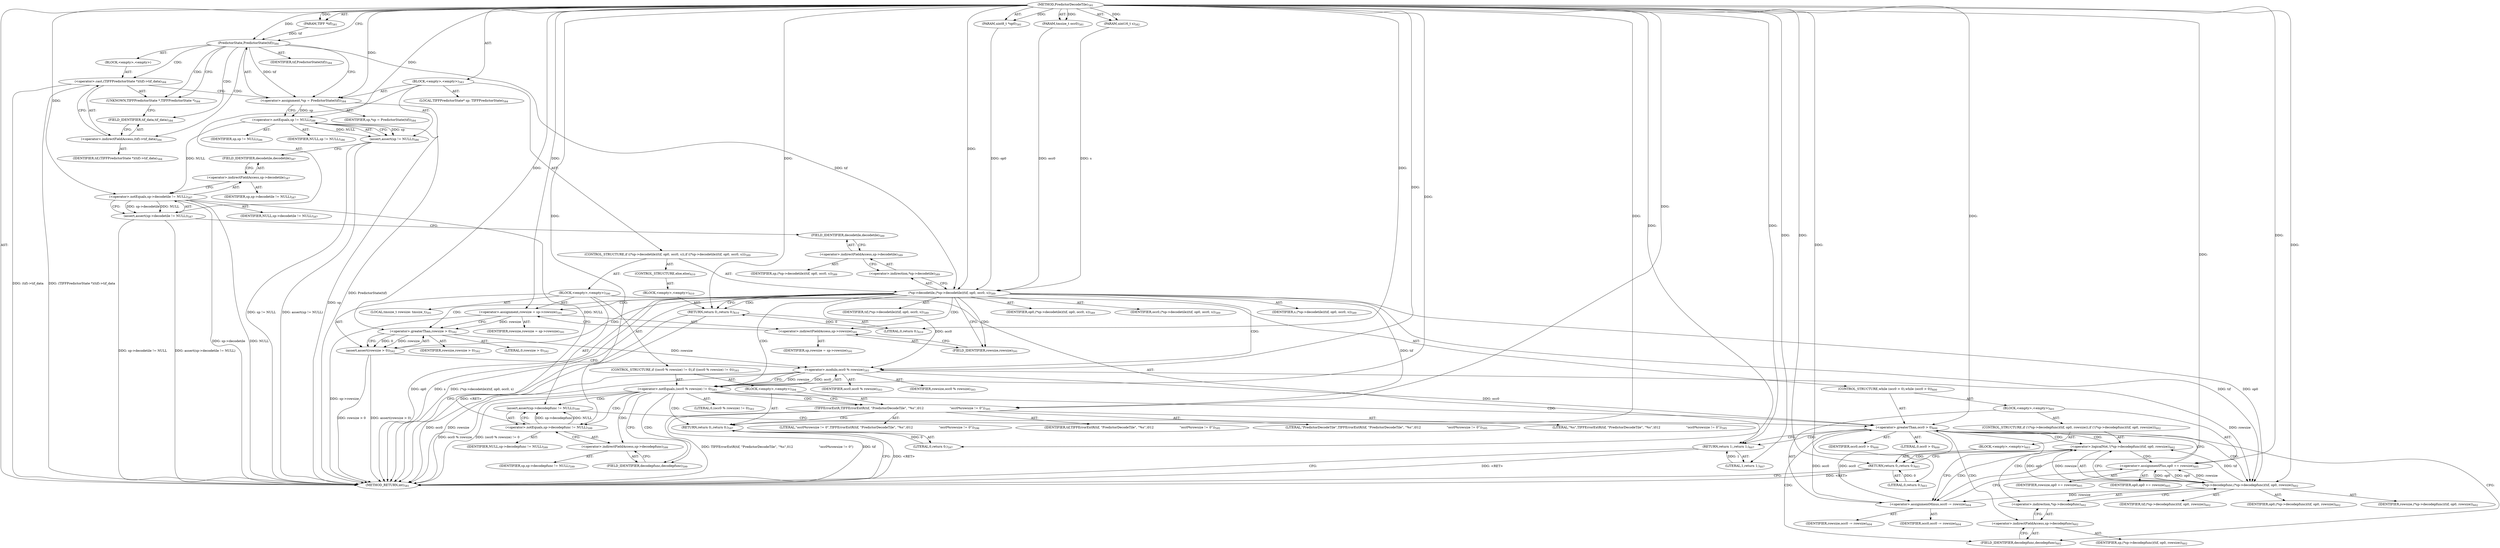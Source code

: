 digraph "PredictorDecodeTile" {  
"37663" [label = <(METHOD,PredictorDecodeTile)<SUB>581</SUB>> ]
"37664" [label = <(PARAM,TIFF *tif)<SUB>581</SUB>> ]
"37665" [label = <(PARAM,uint8_t *op0)<SUB>581</SUB>> ]
"37666" [label = <(PARAM,tmsize_t occ0)<SUB>581</SUB>> ]
"37667" [label = <(PARAM,uint16_t s)<SUB>582</SUB>> ]
"37668" [label = <(BLOCK,&lt;empty&gt;,&lt;empty&gt;)<SUB>583</SUB>> ]
"37669" [label = <(LOCAL,TIFFPredictorState* sp: TIFFPredictorState)<SUB>584</SUB>> ]
"37670" [label = <(&lt;operator&gt;.assignment,*sp = PredictorState(tif))<SUB>584</SUB>> ]
"37671" [label = <(IDENTIFIER,sp,*sp = PredictorState(tif))<SUB>584</SUB>> ]
"37672" [label = <(PredictorState,PredictorState(tif))<SUB>584</SUB>> ]
"37673" [label = <(IDENTIFIER,tif,PredictorState(tif))<SUB>584</SUB>> ]
"37674" [label = <(BLOCK,&lt;empty&gt;,&lt;empty&gt;)> ]
"37675" [label = <(&lt;operator&gt;.cast,(TIFFPredictorState *)(tif)-&gt;tif_data)<SUB>584</SUB>> ]
"37676" [label = <(UNKNOWN,TIFFPredictorState *,TIFFPredictorState *)<SUB>584</SUB>> ]
"37677" [label = <(&lt;operator&gt;.indirectFieldAccess,(tif)-&gt;tif_data)<SUB>584</SUB>> ]
"37678" [label = <(IDENTIFIER,tif,(TIFFPredictorState *)(tif)-&gt;tif_data)<SUB>584</SUB>> ]
"37679" [label = <(FIELD_IDENTIFIER,tif_data,tif_data)<SUB>584</SUB>> ]
"37680" [label = <(assert,assert(sp != NULL))<SUB>586</SUB>> ]
"37681" [label = <(&lt;operator&gt;.notEquals,sp != NULL)<SUB>586</SUB>> ]
"37682" [label = <(IDENTIFIER,sp,sp != NULL)<SUB>586</SUB>> ]
"37683" [label = <(IDENTIFIER,NULL,sp != NULL)<SUB>586</SUB>> ]
"37684" [label = <(assert,assert(sp-&gt;decodetile != NULL))<SUB>587</SUB>> ]
"37685" [label = <(&lt;operator&gt;.notEquals,sp-&gt;decodetile != NULL)<SUB>587</SUB>> ]
"37686" [label = <(&lt;operator&gt;.indirectFieldAccess,sp-&gt;decodetile)<SUB>587</SUB>> ]
"37687" [label = <(IDENTIFIER,sp,sp-&gt;decodetile != NULL)<SUB>587</SUB>> ]
"37688" [label = <(FIELD_IDENTIFIER,decodetile,decodetile)<SUB>587</SUB>> ]
"37689" [label = <(IDENTIFIER,NULL,sp-&gt;decodetile != NULL)<SUB>587</SUB>> ]
"37690" [label = <(CONTROL_STRUCTURE,if ((*sp-&gt;decodetile)(tif, op0, occ0, s)),if ((*sp-&gt;decodetile)(tif, op0, occ0, s)))<SUB>589</SUB>> ]
"37691" [label = <(*sp-&gt;decodetile,(*sp-&gt;decodetile)(tif, op0, occ0, s))<SUB>589</SUB>> ]
"37692" [label = <(&lt;operator&gt;.indirection,*sp-&gt;decodetile)<SUB>589</SUB>> ]
"37693" [label = <(&lt;operator&gt;.indirectFieldAccess,sp-&gt;decodetile)<SUB>589</SUB>> ]
"37694" [label = <(IDENTIFIER,sp,(*sp-&gt;decodetile)(tif, op0, occ0, s))<SUB>589</SUB>> ]
"37695" [label = <(FIELD_IDENTIFIER,decodetile,decodetile)<SUB>589</SUB>> ]
"37696" [label = <(IDENTIFIER,tif,(*sp-&gt;decodetile)(tif, op0, occ0, s))<SUB>589</SUB>> ]
"37697" [label = <(IDENTIFIER,op0,(*sp-&gt;decodetile)(tif, op0, occ0, s))<SUB>589</SUB>> ]
"37698" [label = <(IDENTIFIER,occ0,(*sp-&gt;decodetile)(tif, op0, occ0, s))<SUB>589</SUB>> ]
"37699" [label = <(IDENTIFIER,s,(*sp-&gt;decodetile)(tif, op0, occ0, s))<SUB>589</SUB>> ]
"37700" [label = <(BLOCK,&lt;empty&gt;,&lt;empty&gt;)<SUB>590</SUB>> ]
"37701" [label = <(LOCAL,tmsize_t rowsize: tmsize_t)<SUB>591</SUB>> ]
"37702" [label = <(&lt;operator&gt;.assignment,rowsize = sp-&gt;rowsize)<SUB>591</SUB>> ]
"37703" [label = <(IDENTIFIER,rowsize,rowsize = sp-&gt;rowsize)<SUB>591</SUB>> ]
"37704" [label = <(&lt;operator&gt;.indirectFieldAccess,sp-&gt;rowsize)<SUB>591</SUB>> ]
"37705" [label = <(IDENTIFIER,sp,rowsize = sp-&gt;rowsize)<SUB>591</SUB>> ]
"37706" [label = <(FIELD_IDENTIFIER,rowsize,rowsize)<SUB>591</SUB>> ]
"37707" [label = <(assert,assert(rowsize &gt; 0))<SUB>592</SUB>> ]
"37708" [label = <(&lt;operator&gt;.greaterThan,rowsize &gt; 0)<SUB>592</SUB>> ]
"37709" [label = <(IDENTIFIER,rowsize,rowsize &gt; 0)<SUB>592</SUB>> ]
"37710" [label = <(LITERAL,0,rowsize &gt; 0)<SUB>592</SUB>> ]
"37711" [label = <(CONTROL_STRUCTURE,if ((occ0 % rowsize) != 0),if ((occ0 % rowsize) != 0))<SUB>593</SUB>> ]
"37712" [label = <(&lt;operator&gt;.notEquals,(occ0 % rowsize) != 0)<SUB>593</SUB>> ]
"37713" [label = <(&lt;operator&gt;.modulo,occ0 % rowsize)<SUB>593</SUB>> ]
"37714" [label = <(IDENTIFIER,occ0,occ0 % rowsize)<SUB>593</SUB>> ]
"37715" [label = <(IDENTIFIER,rowsize,occ0 % rowsize)<SUB>593</SUB>> ]
"37716" [label = <(LITERAL,0,(occ0 % rowsize) != 0)<SUB>593</SUB>> ]
"37717" [label = <(BLOCK,&lt;empty&gt;,&lt;empty&gt;)<SUB>594</SUB>> ]
"37718" [label = <(TIFFErrorExtR,TIFFErrorExtR(tif, &quot;PredictorDecodeTile&quot;, &quot;%s&quot;,\012                          &quot;occ0%rowsize != 0&quot;))<SUB>595</SUB>> ]
"37719" [label = <(IDENTIFIER,tif,TIFFErrorExtR(tif, &quot;PredictorDecodeTile&quot;, &quot;%s&quot;,\012                          &quot;occ0%rowsize != 0&quot;))<SUB>595</SUB>> ]
"37720" [label = <(LITERAL,&quot;PredictorDecodeTile&quot;,TIFFErrorExtR(tif, &quot;PredictorDecodeTile&quot;, &quot;%s&quot;,\012                          &quot;occ0%rowsize != 0&quot;))<SUB>595</SUB>> ]
"37721" [label = <(LITERAL,&quot;%s&quot;,TIFFErrorExtR(tif, &quot;PredictorDecodeTile&quot;, &quot;%s&quot;,\012                          &quot;occ0%rowsize != 0&quot;))<SUB>595</SUB>> ]
"37722" [label = <(LITERAL,&quot;occ0%rowsize != 0&quot;,TIFFErrorExtR(tif, &quot;PredictorDecodeTile&quot;, &quot;%s&quot;,\012                          &quot;occ0%rowsize != 0&quot;))<SUB>596</SUB>> ]
"37723" [label = <(RETURN,return 0;,return 0;)<SUB>597</SUB>> ]
"37724" [label = <(LITERAL,0,return 0;)<SUB>597</SUB>> ]
"37725" [label = <(assert,assert(sp-&gt;decodepfunc != NULL))<SUB>599</SUB>> ]
"37726" [label = <(&lt;operator&gt;.notEquals,sp-&gt;decodepfunc != NULL)<SUB>599</SUB>> ]
"37727" [label = <(&lt;operator&gt;.indirectFieldAccess,sp-&gt;decodepfunc)<SUB>599</SUB>> ]
"37728" [label = <(IDENTIFIER,sp,sp-&gt;decodepfunc != NULL)<SUB>599</SUB>> ]
"37729" [label = <(FIELD_IDENTIFIER,decodepfunc,decodepfunc)<SUB>599</SUB>> ]
"37730" [label = <(IDENTIFIER,NULL,sp-&gt;decodepfunc != NULL)<SUB>599</SUB>> ]
"37731" [label = <(CONTROL_STRUCTURE,while (occ0 &gt; 0),while (occ0 &gt; 0))<SUB>600</SUB>> ]
"37732" [label = <(&lt;operator&gt;.greaterThan,occ0 &gt; 0)<SUB>600</SUB>> ]
"37733" [label = <(IDENTIFIER,occ0,occ0 &gt; 0)<SUB>600</SUB>> ]
"37734" [label = <(LITERAL,0,occ0 &gt; 0)<SUB>600</SUB>> ]
"37735" [label = <(BLOCK,&lt;empty&gt;,&lt;empty&gt;)<SUB>601</SUB>> ]
"37736" [label = <(CONTROL_STRUCTURE,if (!(*sp-&gt;decodepfunc)(tif, op0, rowsize)),if (!(*sp-&gt;decodepfunc)(tif, op0, rowsize)))<SUB>602</SUB>> ]
"37737" [label = <(&lt;operator&gt;.logicalNot,!(*sp-&gt;decodepfunc)(tif, op0, rowsize))<SUB>602</SUB>> ]
"37738" [label = <(*sp-&gt;decodepfunc,(*sp-&gt;decodepfunc)(tif, op0, rowsize))<SUB>602</SUB>> ]
"37739" [label = <(&lt;operator&gt;.indirection,*sp-&gt;decodepfunc)<SUB>602</SUB>> ]
"37740" [label = <(&lt;operator&gt;.indirectFieldAccess,sp-&gt;decodepfunc)<SUB>602</SUB>> ]
"37741" [label = <(IDENTIFIER,sp,(*sp-&gt;decodepfunc)(tif, op0, rowsize))<SUB>602</SUB>> ]
"37742" [label = <(FIELD_IDENTIFIER,decodepfunc,decodepfunc)<SUB>602</SUB>> ]
"37743" [label = <(IDENTIFIER,tif,(*sp-&gt;decodepfunc)(tif, op0, rowsize))<SUB>602</SUB>> ]
"37744" [label = <(IDENTIFIER,op0,(*sp-&gt;decodepfunc)(tif, op0, rowsize))<SUB>602</SUB>> ]
"37745" [label = <(IDENTIFIER,rowsize,(*sp-&gt;decodepfunc)(tif, op0, rowsize))<SUB>602</SUB>> ]
"37746" [label = <(BLOCK,&lt;empty&gt;,&lt;empty&gt;)<SUB>603</SUB>> ]
"37747" [label = <(RETURN,return 0;,return 0;)<SUB>603</SUB>> ]
"37748" [label = <(LITERAL,0,return 0;)<SUB>603</SUB>> ]
"37749" [label = <(&lt;operator&gt;.assignmentMinus,occ0 -= rowsize)<SUB>604</SUB>> ]
"37750" [label = <(IDENTIFIER,occ0,occ0 -= rowsize)<SUB>604</SUB>> ]
"37751" [label = <(IDENTIFIER,rowsize,occ0 -= rowsize)<SUB>604</SUB>> ]
"37752" [label = <(&lt;operator&gt;.assignmentPlus,op0 += rowsize)<SUB>605</SUB>> ]
"37753" [label = <(IDENTIFIER,op0,op0 += rowsize)<SUB>605</SUB>> ]
"37754" [label = <(IDENTIFIER,rowsize,op0 += rowsize)<SUB>605</SUB>> ]
"37755" [label = <(RETURN,return 1;,return 1;)<SUB>607</SUB>> ]
"37756" [label = <(LITERAL,1,return 1;)<SUB>607</SUB>> ]
"37757" [label = <(CONTROL_STRUCTURE,else,else)<SUB>610</SUB>> ]
"37758" [label = <(BLOCK,&lt;empty&gt;,&lt;empty&gt;)<SUB>610</SUB>> ]
"37759" [label = <(RETURN,return 0;,return 0;)<SUB>610</SUB>> ]
"37760" [label = <(LITERAL,0,return 0;)<SUB>610</SUB>> ]
"37761" [label = <(METHOD_RETURN,int)<SUB>581</SUB>> ]
  "37663" -> "37664"  [ label = "AST: "] 
  "37663" -> "37665"  [ label = "AST: "] 
  "37663" -> "37666"  [ label = "AST: "] 
  "37663" -> "37667"  [ label = "AST: "] 
  "37663" -> "37668"  [ label = "AST: "] 
  "37663" -> "37761"  [ label = "AST: "] 
  "37668" -> "37669"  [ label = "AST: "] 
  "37668" -> "37670"  [ label = "AST: "] 
  "37668" -> "37680"  [ label = "AST: "] 
  "37668" -> "37684"  [ label = "AST: "] 
  "37668" -> "37690"  [ label = "AST: "] 
  "37670" -> "37671"  [ label = "AST: "] 
  "37670" -> "37672"  [ label = "AST: "] 
  "37672" -> "37673"  [ label = "AST: "] 
  "37672" -> "37674"  [ label = "AST: "] 
  "37674" -> "37675"  [ label = "AST: "] 
  "37675" -> "37676"  [ label = "AST: "] 
  "37675" -> "37677"  [ label = "AST: "] 
  "37677" -> "37678"  [ label = "AST: "] 
  "37677" -> "37679"  [ label = "AST: "] 
  "37680" -> "37681"  [ label = "AST: "] 
  "37681" -> "37682"  [ label = "AST: "] 
  "37681" -> "37683"  [ label = "AST: "] 
  "37684" -> "37685"  [ label = "AST: "] 
  "37685" -> "37686"  [ label = "AST: "] 
  "37685" -> "37689"  [ label = "AST: "] 
  "37686" -> "37687"  [ label = "AST: "] 
  "37686" -> "37688"  [ label = "AST: "] 
  "37690" -> "37691"  [ label = "AST: "] 
  "37690" -> "37700"  [ label = "AST: "] 
  "37690" -> "37757"  [ label = "AST: "] 
  "37691" -> "37692"  [ label = "AST: "] 
  "37691" -> "37696"  [ label = "AST: "] 
  "37691" -> "37697"  [ label = "AST: "] 
  "37691" -> "37698"  [ label = "AST: "] 
  "37691" -> "37699"  [ label = "AST: "] 
  "37692" -> "37693"  [ label = "AST: "] 
  "37693" -> "37694"  [ label = "AST: "] 
  "37693" -> "37695"  [ label = "AST: "] 
  "37700" -> "37701"  [ label = "AST: "] 
  "37700" -> "37702"  [ label = "AST: "] 
  "37700" -> "37707"  [ label = "AST: "] 
  "37700" -> "37711"  [ label = "AST: "] 
  "37700" -> "37725"  [ label = "AST: "] 
  "37700" -> "37731"  [ label = "AST: "] 
  "37700" -> "37755"  [ label = "AST: "] 
  "37702" -> "37703"  [ label = "AST: "] 
  "37702" -> "37704"  [ label = "AST: "] 
  "37704" -> "37705"  [ label = "AST: "] 
  "37704" -> "37706"  [ label = "AST: "] 
  "37707" -> "37708"  [ label = "AST: "] 
  "37708" -> "37709"  [ label = "AST: "] 
  "37708" -> "37710"  [ label = "AST: "] 
  "37711" -> "37712"  [ label = "AST: "] 
  "37711" -> "37717"  [ label = "AST: "] 
  "37712" -> "37713"  [ label = "AST: "] 
  "37712" -> "37716"  [ label = "AST: "] 
  "37713" -> "37714"  [ label = "AST: "] 
  "37713" -> "37715"  [ label = "AST: "] 
  "37717" -> "37718"  [ label = "AST: "] 
  "37717" -> "37723"  [ label = "AST: "] 
  "37718" -> "37719"  [ label = "AST: "] 
  "37718" -> "37720"  [ label = "AST: "] 
  "37718" -> "37721"  [ label = "AST: "] 
  "37718" -> "37722"  [ label = "AST: "] 
  "37723" -> "37724"  [ label = "AST: "] 
  "37725" -> "37726"  [ label = "AST: "] 
  "37726" -> "37727"  [ label = "AST: "] 
  "37726" -> "37730"  [ label = "AST: "] 
  "37727" -> "37728"  [ label = "AST: "] 
  "37727" -> "37729"  [ label = "AST: "] 
  "37731" -> "37732"  [ label = "AST: "] 
  "37731" -> "37735"  [ label = "AST: "] 
  "37732" -> "37733"  [ label = "AST: "] 
  "37732" -> "37734"  [ label = "AST: "] 
  "37735" -> "37736"  [ label = "AST: "] 
  "37735" -> "37749"  [ label = "AST: "] 
  "37735" -> "37752"  [ label = "AST: "] 
  "37736" -> "37737"  [ label = "AST: "] 
  "37736" -> "37746"  [ label = "AST: "] 
  "37737" -> "37738"  [ label = "AST: "] 
  "37738" -> "37739"  [ label = "AST: "] 
  "37738" -> "37743"  [ label = "AST: "] 
  "37738" -> "37744"  [ label = "AST: "] 
  "37738" -> "37745"  [ label = "AST: "] 
  "37739" -> "37740"  [ label = "AST: "] 
  "37740" -> "37741"  [ label = "AST: "] 
  "37740" -> "37742"  [ label = "AST: "] 
  "37746" -> "37747"  [ label = "AST: "] 
  "37747" -> "37748"  [ label = "AST: "] 
  "37749" -> "37750"  [ label = "AST: "] 
  "37749" -> "37751"  [ label = "AST: "] 
  "37752" -> "37753"  [ label = "AST: "] 
  "37752" -> "37754"  [ label = "AST: "] 
  "37755" -> "37756"  [ label = "AST: "] 
  "37757" -> "37758"  [ label = "AST: "] 
  "37758" -> "37759"  [ label = "AST: "] 
  "37759" -> "37760"  [ label = "AST: "] 
  "37670" -> "37681"  [ label = "CFG: "] 
  "37680" -> "37688"  [ label = "CFG: "] 
  "37684" -> "37695"  [ label = "CFG: "] 
  "37672" -> "37676"  [ label = "CFG: "] 
  "37672" -> "37670"  [ label = "CFG: "] 
  "37681" -> "37680"  [ label = "CFG: "] 
  "37685" -> "37684"  [ label = "CFG: "] 
  "37691" -> "37706"  [ label = "CFG: "] 
  "37691" -> "37759"  [ label = "CFG: "] 
  "37686" -> "37685"  [ label = "CFG: "] 
  "37692" -> "37691"  [ label = "CFG: "] 
  "37702" -> "37708"  [ label = "CFG: "] 
  "37707" -> "37713"  [ label = "CFG: "] 
  "37725" -> "37732"  [ label = "CFG: "] 
  "37755" -> "37761"  [ label = "CFG: "] 
  "37675" -> "37670"  [ label = "CFG: "] 
  "37688" -> "37686"  [ label = "CFG: "] 
  "37693" -> "37692"  [ label = "CFG: "] 
  "37704" -> "37702"  [ label = "CFG: "] 
  "37708" -> "37707"  [ label = "CFG: "] 
  "37712" -> "37718"  [ label = "CFG: "] 
  "37712" -> "37729"  [ label = "CFG: "] 
  "37726" -> "37725"  [ label = "CFG: "] 
  "37732" -> "37742"  [ label = "CFG: "] 
  "37732" -> "37755"  [ label = "CFG: "] 
  "37759" -> "37761"  [ label = "CFG: "] 
  "37676" -> "37679"  [ label = "CFG: "] 
  "37677" -> "37675"  [ label = "CFG: "] 
  "37695" -> "37693"  [ label = "CFG: "] 
  "37706" -> "37704"  [ label = "CFG: "] 
  "37713" -> "37712"  [ label = "CFG: "] 
  "37718" -> "37723"  [ label = "CFG: "] 
  "37723" -> "37761"  [ label = "CFG: "] 
  "37727" -> "37726"  [ label = "CFG: "] 
  "37749" -> "37752"  [ label = "CFG: "] 
  "37752" -> "37732"  [ label = "CFG: "] 
  "37679" -> "37677"  [ label = "CFG: "] 
  "37729" -> "37727"  [ label = "CFG: "] 
  "37737" -> "37747"  [ label = "CFG: "] 
  "37737" -> "37749"  [ label = "CFG: "] 
  "37738" -> "37737"  [ label = "CFG: "] 
  "37747" -> "37761"  [ label = "CFG: "] 
  "37739" -> "37738"  [ label = "CFG: "] 
  "37740" -> "37739"  [ label = "CFG: "] 
  "37742" -> "37740"  [ label = "CFG: "] 
  "37663" -> "37672"  [ label = "CFG: "] 
  "37723" -> "37761"  [ label = "DDG: &lt;RET&gt;"] 
  "37755" -> "37761"  [ label = "DDG: &lt;RET&gt;"] 
  "37759" -> "37761"  [ label = "DDG: &lt;RET&gt;"] 
  "37747" -> "37761"  [ label = "DDG: &lt;RET&gt;"] 
  "37670" -> "37761"  [ label = "DDG: PredictorState(tif)"] 
  "37675" -> "37761"  [ label = "DDG: (tif)-&gt;tif_data"] 
  "37675" -> "37761"  [ label = "DDG: (TIFFPredictorState *)(tif)-&gt;tif_data"] 
  "37681" -> "37761"  [ label = "DDG: sp"] 
  "37680" -> "37761"  [ label = "DDG: sp != NULL"] 
  "37680" -> "37761"  [ label = "DDG: assert(sp != NULL)"] 
  "37685" -> "37761"  [ label = "DDG: sp-&gt;decodetile"] 
  "37685" -> "37761"  [ label = "DDG: NULL"] 
  "37684" -> "37761"  [ label = "DDG: sp-&gt;decodetile != NULL"] 
  "37684" -> "37761"  [ label = "DDG: assert(sp-&gt;decodetile != NULL)"] 
  "37691" -> "37761"  [ label = "DDG: op0"] 
  "37691" -> "37761"  [ label = "DDG: s"] 
  "37691" -> "37761"  [ label = "DDG: (*sp-&gt;decodetile)(tif, op0, occ0, s)"] 
  "37702" -> "37761"  [ label = "DDG: sp-&gt;rowsize"] 
  "37707" -> "37761"  [ label = "DDG: rowsize &gt; 0"] 
  "37707" -> "37761"  [ label = "DDG: assert(rowsize &gt; 0)"] 
  "37713" -> "37761"  [ label = "DDG: occ0"] 
  "37713" -> "37761"  [ label = "DDG: rowsize"] 
  "37712" -> "37761"  [ label = "DDG: occ0 % rowsize"] 
  "37712" -> "37761"  [ label = "DDG: (occ0 % rowsize) != 0"] 
  "37718" -> "37761"  [ label = "DDG: tif"] 
  "37718" -> "37761"  [ label = "DDG: TIFFErrorExtR(tif, &quot;PredictorDecodeTile&quot;, &quot;%s&quot;,\012                          &quot;occ0%rowsize != 0&quot;)"] 
  "37663" -> "37664"  [ label = "DDG: "] 
  "37663" -> "37665"  [ label = "DDG: "] 
  "37663" -> "37666"  [ label = "DDG: "] 
  "37663" -> "37667"  [ label = "DDG: "] 
  "37672" -> "37670"  [ label = "DDG: tif"] 
  "37663" -> "37670"  [ label = "DDG: "] 
  "37681" -> "37680"  [ label = "DDG: sp"] 
  "37681" -> "37680"  [ label = "DDG: NULL"] 
  "37685" -> "37684"  [ label = "DDG: sp-&gt;decodetile"] 
  "37685" -> "37684"  [ label = "DDG: NULL"] 
  "37664" -> "37672"  [ label = "DDG: tif"] 
  "37663" -> "37672"  [ label = "DDG: "] 
  "37670" -> "37681"  [ label = "DDG: sp"] 
  "37663" -> "37681"  [ label = "DDG: "] 
  "37681" -> "37685"  [ label = "DDG: NULL"] 
  "37663" -> "37685"  [ label = "DDG: "] 
  "37672" -> "37691"  [ label = "DDG: tif"] 
  "37663" -> "37691"  [ label = "DDG: "] 
  "37665" -> "37691"  [ label = "DDG: op0"] 
  "37666" -> "37691"  [ label = "DDG: occ0"] 
  "37667" -> "37691"  [ label = "DDG: s"] 
  "37756" -> "37755"  [ label = "DDG: 1"] 
  "37663" -> "37755"  [ label = "DDG: "] 
  "37663" -> "37702"  [ label = "DDG: "] 
  "37708" -> "37707"  [ label = "DDG: rowsize"] 
  "37708" -> "37707"  [ label = "DDG: 0"] 
  "37726" -> "37725"  [ label = "DDG: sp-&gt;decodepfunc"] 
  "37726" -> "37725"  [ label = "DDG: NULL"] 
  "37663" -> "37756"  [ label = "DDG: "] 
  "37760" -> "37759"  [ label = "DDG: 0"] 
  "37663" -> "37759"  [ label = "DDG: "] 
  "37702" -> "37708"  [ label = "DDG: rowsize"] 
  "37663" -> "37708"  [ label = "DDG: "] 
  "37713" -> "37712"  [ label = "DDG: occ0"] 
  "37713" -> "37712"  [ label = "DDG: rowsize"] 
  "37663" -> "37712"  [ label = "DDG: "] 
  "37724" -> "37723"  [ label = "DDG: 0"] 
  "37663" -> "37723"  [ label = "DDG: "] 
  "37685" -> "37726"  [ label = "DDG: NULL"] 
  "37663" -> "37726"  [ label = "DDG: "] 
  "37713" -> "37732"  [ label = "DDG: occ0"] 
  "37749" -> "37732"  [ label = "DDG: occ0"] 
  "37663" -> "37732"  [ label = "DDG: "] 
  "37738" -> "37749"  [ label = "DDG: rowsize"] 
  "37663" -> "37749"  [ label = "DDG: "] 
  "37663" -> "37752"  [ label = "DDG: "] 
  "37738" -> "37752"  [ label = "DDG: rowsize"] 
  "37663" -> "37760"  [ label = "DDG: "] 
  "37691" -> "37713"  [ label = "DDG: occ0"] 
  "37663" -> "37713"  [ label = "DDG: "] 
  "37708" -> "37713"  [ label = "DDG: rowsize"] 
  "37691" -> "37718"  [ label = "DDG: tif"] 
  "37663" -> "37718"  [ label = "DDG: "] 
  "37663" -> "37724"  [ label = "DDG: "] 
  "37732" -> "37749"  [ label = "DDG: occ0"] 
  "37738" -> "37752"  [ label = "DDG: op0"] 
  "37738" -> "37737"  [ label = "DDG: tif"] 
  "37738" -> "37737"  [ label = "DDG: op0"] 
  "37738" -> "37737"  [ label = "DDG: rowsize"] 
  "37748" -> "37747"  [ label = "DDG: 0"] 
  "37663" -> "37747"  [ label = "DDG: "] 
  "37691" -> "37738"  [ label = "DDG: tif"] 
  "37663" -> "37738"  [ label = "DDG: "] 
  "37691" -> "37738"  [ label = "DDG: op0"] 
  "37752" -> "37738"  [ label = "DDG: op0"] 
  "37713" -> "37738"  [ label = "DDG: rowsize"] 
  "37663" -> "37748"  [ label = "DDG: "] 
  "37672" -> "37677"  [ label = "CDG: "] 
  "37672" -> "37676"  [ label = "CDG: "] 
  "37672" -> "37675"  [ label = "CDG: "] 
  "37672" -> "37679"  [ label = "CDG: "] 
  "37691" -> "37706"  [ label = "CDG: "] 
  "37691" -> "37708"  [ label = "CDG: "] 
  "37691" -> "37707"  [ label = "CDG: "] 
  "37691" -> "37702"  [ label = "CDG: "] 
  "37691" -> "37759"  [ label = "CDG: "] 
  "37691" -> "37713"  [ label = "CDG: "] 
  "37691" -> "37712"  [ label = "CDG: "] 
  "37691" -> "37704"  [ label = "CDG: "] 
  "37712" -> "37725"  [ label = "CDG: "] 
  "37712" -> "37718"  [ label = "CDG: "] 
  "37712" -> "37723"  [ label = "CDG: "] 
  "37712" -> "37732"  [ label = "CDG: "] 
  "37712" -> "37729"  [ label = "CDG: "] 
  "37712" -> "37726"  [ label = "CDG: "] 
  "37712" -> "37727"  [ label = "CDG: "] 
  "37732" -> "37755"  [ label = "CDG: "] 
  "37732" -> "37742"  [ label = "CDG: "] 
  "37732" -> "37740"  [ label = "CDG: "] 
  "37732" -> "37737"  [ label = "CDG: "] 
  "37732" -> "37738"  [ label = "CDG: "] 
  "37732" -> "37739"  [ label = "CDG: "] 
  "37737" -> "37752"  [ label = "CDG: "] 
  "37737" -> "37749"  [ label = "CDG: "] 
  "37737" -> "37747"  [ label = "CDG: "] 
  "37737" -> "37732"  [ label = "CDG: "] 
}
